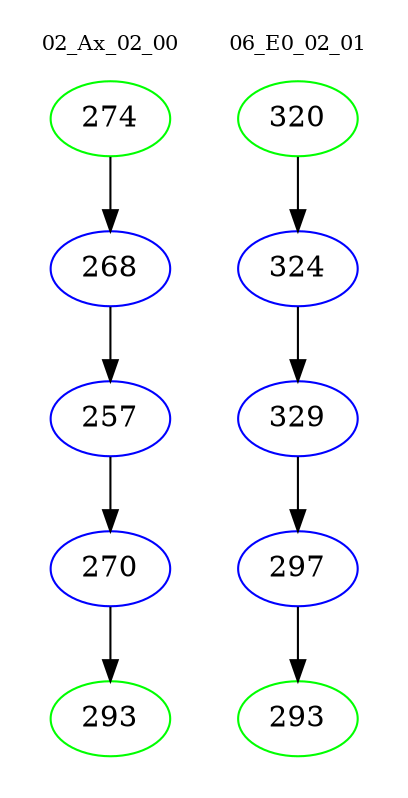 digraph{
subgraph cluster_0 {
color = white
label = "02_Ax_02_00";
fontsize=10;
T0_274 [label="274", color="green"]
T0_274 -> T0_268 [color="black"]
T0_268 [label="268", color="blue"]
T0_268 -> T0_257 [color="black"]
T0_257 [label="257", color="blue"]
T0_257 -> T0_270 [color="black"]
T0_270 [label="270", color="blue"]
T0_270 -> T0_293 [color="black"]
T0_293 [label="293", color="green"]
}
subgraph cluster_1 {
color = white
label = "06_E0_02_01";
fontsize=10;
T1_320 [label="320", color="green"]
T1_320 -> T1_324 [color="black"]
T1_324 [label="324", color="blue"]
T1_324 -> T1_329 [color="black"]
T1_329 [label="329", color="blue"]
T1_329 -> T1_297 [color="black"]
T1_297 [label="297", color="blue"]
T1_297 -> T1_293 [color="black"]
T1_293 [label="293", color="green"]
}
}
